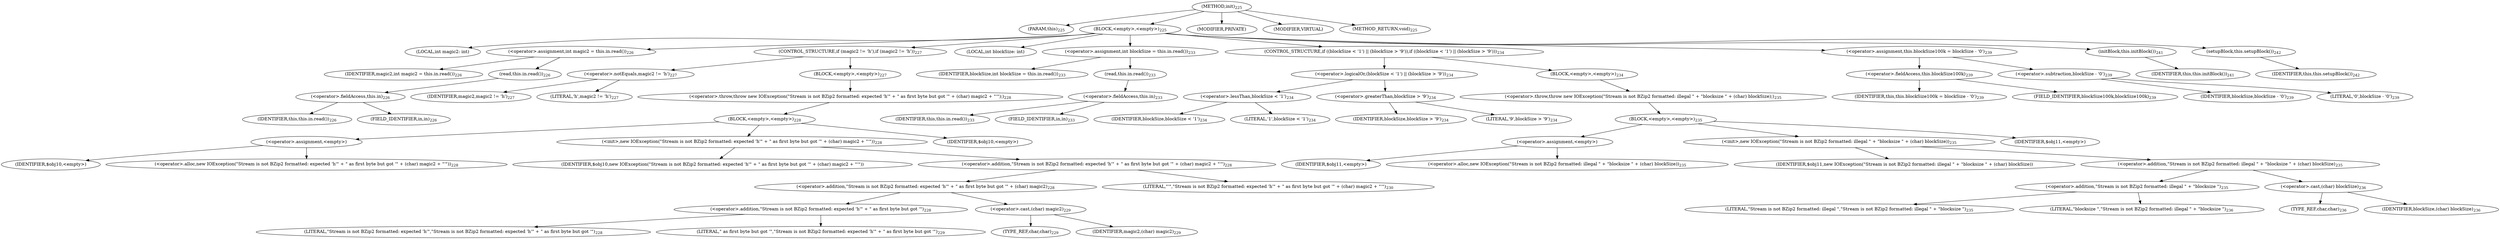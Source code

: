 digraph "init" {  
"731" [label = <(METHOD,init)<SUB>225</SUB>> ]
"25" [label = <(PARAM,this)<SUB>225</SUB>> ]
"732" [label = <(BLOCK,&lt;empty&gt;,&lt;empty&gt;)<SUB>225</SUB>> ]
"733" [label = <(LOCAL,int magic2: int)> ]
"734" [label = <(&lt;operator&gt;.assignment,int magic2 = this.in.read())<SUB>226</SUB>> ]
"735" [label = <(IDENTIFIER,magic2,int magic2 = this.in.read())<SUB>226</SUB>> ]
"736" [label = <(read,this.in.read())<SUB>226</SUB>> ]
"737" [label = <(&lt;operator&gt;.fieldAccess,this.in)<SUB>226</SUB>> ]
"24" [label = <(IDENTIFIER,this,this.in.read())<SUB>226</SUB>> ]
"738" [label = <(FIELD_IDENTIFIER,in,in)<SUB>226</SUB>> ]
"739" [label = <(CONTROL_STRUCTURE,if (magic2 != 'h'),if (magic2 != 'h'))<SUB>227</SUB>> ]
"740" [label = <(&lt;operator&gt;.notEquals,magic2 != 'h')<SUB>227</SUB>> ]
"741" [label = <(IDENTIFIER,magic2,magic2 != 'h')<SUB>227</SUB>> ]
"742" [label = <(LITERAL,'h',magic2 != 'h')<SUB>227</SUB>> ]
"743" [label = <(BLOCK,&lt;empty&gt;,&lt;empty&gt;)<SUB>227</SUB>> ]
"744" [label = <(&lt;operator&gt;.throw,throw new IOException(&quot;Stream is not BZip2 formatted: expected 'h'&quot; + &quot; as first byte but got '&quot; + (char) magic2 + &quot;'&quot;);)<SUB>228</SUB>> ]
"745" [label = <(BLOCK,&lt;empty&gt;,&lt;empty&gt;)<SUB>228</SUB>> ]
"746" [label = <(&lt;operator&gt;.assignment,&lt;empty&gt;)> ]
"747" [label = <(IDENTIFIER,$obj10,&lt;empty&gt;)> ]
"748" [label = <(&lt;operator&gt;.alloc,new IOException(&quot;Stream is not BZip2 formatted: expected 'h'&quot; + &quot; as first byte but got '&quot; + (char) magic2 + &quot;'&quot;))<SUB>228</SUB>> ]
"749" [label = <(&lt;init&gt;,new IOException(&quot;Stream is not BZip2 formatted: expected 'h'&quot; + &quot; as first byte but got '&quot; + (char) magic2 + &quot;'&quot;))<SUB>228</SUB>> ]
"750" [label = <(IDENTIFIER,$obj10,new IOException(&quot;Stream is not BZip2 formatted: expected 'h'&quot; + &quot; as first byte but got '&quot; + (char) magic2 + &quot;'&quot;))> ]
"751" [label = <(&lt;operator&gt;.addition,&quot;Stream is not BZip2 formatted: expected 'h'&quot; + &quot; as first byte but got '&quot; + (char) magic2 + &quot;'&quot;)<SUB>228</SUB>> ]
"752" [label = <(&lt;operator&gt;.addition,&quot;Stream is not BZip2 formatted: expected 'h'&quot; + &quot; as first byte but got '&quot; + (char) magic2)<SUB>228</SUB>> ]
"753" [label = <(&lt;operator&gt;.addition,&quot;Stream is not BZip2 formatted: expected 'h'&quot; + &quot; as first byte but got '&quot;)<SUB>228</SUB>> ]
"754" [label = <(LITERAL,&quot;Stream is not BZip2 formatted: expected 'h'&quot;,&quot;Stream is not BZip2 formatted: expected 'h'&quot; + &quot; as first byte but got '&quot;)<SUB>228</SUB>> ]
"755" [label = <(LITERAL,&quot; as first byte but got '&quot;,&quot;Stream is not BZip2 formatted: expected 'h'&quot; + &quot; as first byte but got '&quot;)<SUB>229</SUB>> ]
"756" [label = <(&lt;operator&gt;.cast,(char) magic2)<SUB>229</SUB>> ]
"757" [label = <(TYPE_REF,char,char)<SUB>229</SUB>> ]
"758" [label = <(IDENTIFIER,magic2,(char) magic2)<SUB>229</SUB>> ]
"759" [label = <(LITERAL,&quot;'&quot;,&quot;Stream is not BZip2 formatted: expected 'h'&quot; + &quot; as first byte but got '&quot; + (char) magic2 + &quot;'&quot;)<SUB>230</SUB>> ]
"760" [label = <(IDENTIFIER,$obj10,&lt;empty&gt;)> ]
"761" [label = <(LOCAL,int blockSize: int)> ]
"762" [label = <(&lt;operator&gt;.assignment,int blockSize = this.in.read())<SUB>233</SUB>> ]
"763" [label = <(IDENTIFIER,blockSize,int blockSize = this.in.read())<SUB>233</SUB>> ]
"764" [label = <(read,this.in.read())<SUB>233</SUB>> ]
"765" [label = <(&lt;operator&gt;.fieldAccess,this.in)<SUB>233</SUB>> ]
"26" [label = <(IDENTIFIER,this,this.in.read())<SUB>233</SUB>> ]
"766" [label = <(FIELD_IDENTIFIER,in,in)<SUB>233</SUB>> ]
"767" [label = <(CONTROL_STRUCTURE,if ((blockSize &lt; '1') || (blockSize &gt; '9')),if ((blockSize &lt; '1') || (blockSize &gt; '9')))<SUB>234</SUB>> ]
"768" [label = <(&lt;operator&gt;.logicalOr,(blockSize &lt; '1') || (blockSize &gt; '9'))<SUB>234</SUB>> ]
"769" [label = <(&lt;operator&gt;.lessThan,blockSize &lt; '1')<SUB>234</SUB>> ]
"770" [label = <(IDENTIFIER,blockSize,blockSize &lt; '1')<SUB>234</SUB>> ]
"771" [label = <(LITERAL,'1',blockSize &lt; '1')<SUB>234</SUB>> ]
"772" [label = <(&lt;operator&gt;.greaterThan,blockSize &gt; '9')<SUB>234</SUB>> ]
"773" [label = <(IDENTIFIER,blockSize,blockSize &gt; '9')<SUB>234</SUB>> ]
"774" [label = <(LITERAL,'9',blockSize &gt; '9')<SUB>234</SUB>> ]
"775" [label = <(BLOCK,&lt;empty&gt;,&lt;empty&gt;)<SUB>234</SUB>> ]
"776" [label = <(&lt;operator&gt;.throw,throw new IOException(&quot;Stream is not BZip2 formatted: illegal &quot; + &quot;blocksize &quot; + (char) blockSize);)<SUB>235</SUB>> ]
"777" [label = <(BLOCK,&lt;empty&gt;,&lt;empty&gt;)<SUB>235</SUB>> ]
"778" [label = <(&lt;operator&gt;.assignment,&lt;empty&gt;)> ]
"779" [label = <(IDENTIFIER,$obj11,&lt;empty&gt;)> ]
"780" [label = <(&lt;operator&gt;.alloc,new IOException(&quot;Stream is not BZip2 formatted: illegal &quot; + &quot;blocksize &quot; + (char) blockSize))<SUB>235</SUB>> ]
"781" [label = <(&lt;init&gt;,new IOException(&quot;Stream is not BZip2 formatted: illegal &quot; + &quot;blocksize &quot; + (char) blockSize))<SUB>235</SUB>> ]
"782" [label = <(IDENTIFIER,$obj11,new IOException(&quot;Stream is not BZip2 formatted: illegal &quot; + &quot;blocksize &quot; + (char) blockSize))> ]
"783" [label = <(&lt;operator&gt;.addition,&quot;Stream is not BZip2 formatted: illegal &quot; + &quot;blocksize &quot; + (char) blockSize)<SUB>235</SUB>> ]
"784" [label = <(&lt;operator&gt;.addition,&quot;Stream is not BZip2 formatted: illegal &quot; + &quot;blocksize &quot;)<SUB>235</SUB>> ]
"785" [label = <(LITERAL,&quot;Stream is not BZip2 formatted: illegal &quot;,&quot;Stream is not BZip2 formatted: illegal &quot; + &quot;blocksize &quot;)<SUB>235</SUB>> ]
"786" [label = <(LITERAL,&quot;blocksize &quot;,&quot;Stream is not BZip2 formatted: illegal &quot; + &quot;blocksize &quot;)<SUB>236</SUB>> ]
"787" [label = <(&lt;operator&gt;.cast,(char) blockSize)<SUB>236</SUB>> ]
"788" [label = <(TYPE_REF,char,char)<SUB>236</SUB>> ]
"789" [label = <(IDENTIFIER,blockSize,(char) blockSize)<SUB>236</SUB>> ]
"790" [label = <(IDENTIFIER,$obj11,&lt;empty&gt;)> ]
"791" [label = <(&lt;operator&gt;.assignment,this.blockSize100k = blockSize - '0')<SUB>239</SUB>> ]
"792" [label = <(&lt;operator&gt;.fieldAccess,this.blockSize100k)<SUB>239</SUB>> ]
"27" [label = <(IDENTIFIER,this,this.blockSize100k = blockSize - '0')<SUB>239</SUB>> ]
"793" [label = <(FIELD_IDENTIFIER,blockSize100k,blockSize100k)<SUB>239</SUB>> ]
"794" [label = <(&lt;operator&gt;.subtraction,blockSize - '0')<SUB>239</SUB>> ]
"795" [label = <(IDENTIFIER,blockSize,blockSize - '0')<SUB>239</SUB>> ]
"796" [label = <(LITERAL,'0',blockSize - '0')<SUB>239</SUB>> ]
"797" [label = <(initBlock,this.initBlock())<SUB>241</SUB>> ]
"28" [label = <(IDENTIFIER,this,this.initBlock())<SUB>241</SUB>> ]
"798" [label = <(setupBlock,this.setupBlock())<SUB>242</SUB>> ]
"29" [label = <(IDENTIFIER,this,this.setupBlock())<SUB>242</SUB>> ]
"799" [label = <(MODIFIER,PRIVATE)> ]
"800" [label = <(MODIFIER,VIRTUAL)> ]
"801" [label = <(METHOD_RETURN,void)<SUB>225</SUB>> ]
  "731" -> "25" 
  "731" -> "732" 
  "731" -> "799" 
  "731" -> "800" 
  "731" -> "801" 
  "732" -> "733" 
  "732" -> "734" 
  "732" -> "739" 
  "732" -> "761" 
  "732" -> "762" 
  "732" -> "767" 
  "732" -> "791" 
  "732" -> "797" 
  "732" -> "798" 
  "734" -> "735" 
  "734" -> "736" 
  "736" -> "737" 
  "737" -> "24" 
  "737" -> "738" 
  "739" -> "740" 
  "739" -> "743" 
  "740" -> "741" 
  "740" -> "742" 
  "743" -> "744" 
  "744" -> "745" 
  "745" -> "746" 
  "745" -> "749" 
  "745" -> "760" 
  "746" -> "747" 
  "746" -> "748" 
  "749" -> "750" 
  "749" -> "751" 
  "751" -> "752" 
  "751" -> "759" 
  "752" -> "753" 
  "752" -> "756" 
  "753" -> "754" 
  "753" -> "755" 
  "756" -> "757" 
  "756" -> "758" 
  "762" -> "763" 
  "762" -> "764" 
  "764" -> "765" 
  "765" -> "26" 
  "765" -> "766" 
  "767" -> "768" 
  "767" -> "775" 
  "768" -> "769" 
  "768" -> "772" 
  "769" -> "770" 
  "769" -> "771" 
  "772" -> "773" 
  "772" -> "774" 
  "775" -> "776" 
  "776" -> "777" 
  "777" -> "778" 
  "777" -> "781" 
  "777" -> "790" 
  "778" -> "779" 
  "778" -> "780" 
  "781" -> "782" 
  "781" -> "783" 
  "783" -> "784" 
  "783" -> "787" 
  "784" -> "785" 
  "784" -> "786" 
  "787" -> "788" 
  "787" -> "789" 
  "791" -> "792" 
  "791" -> "794" 
  "792" -> "27" 
  "792" -> "793" 
  "794" -> "795" 
  "794" -> "796" 
  "797" -> "28" 
  "798" -> "29" 
}
